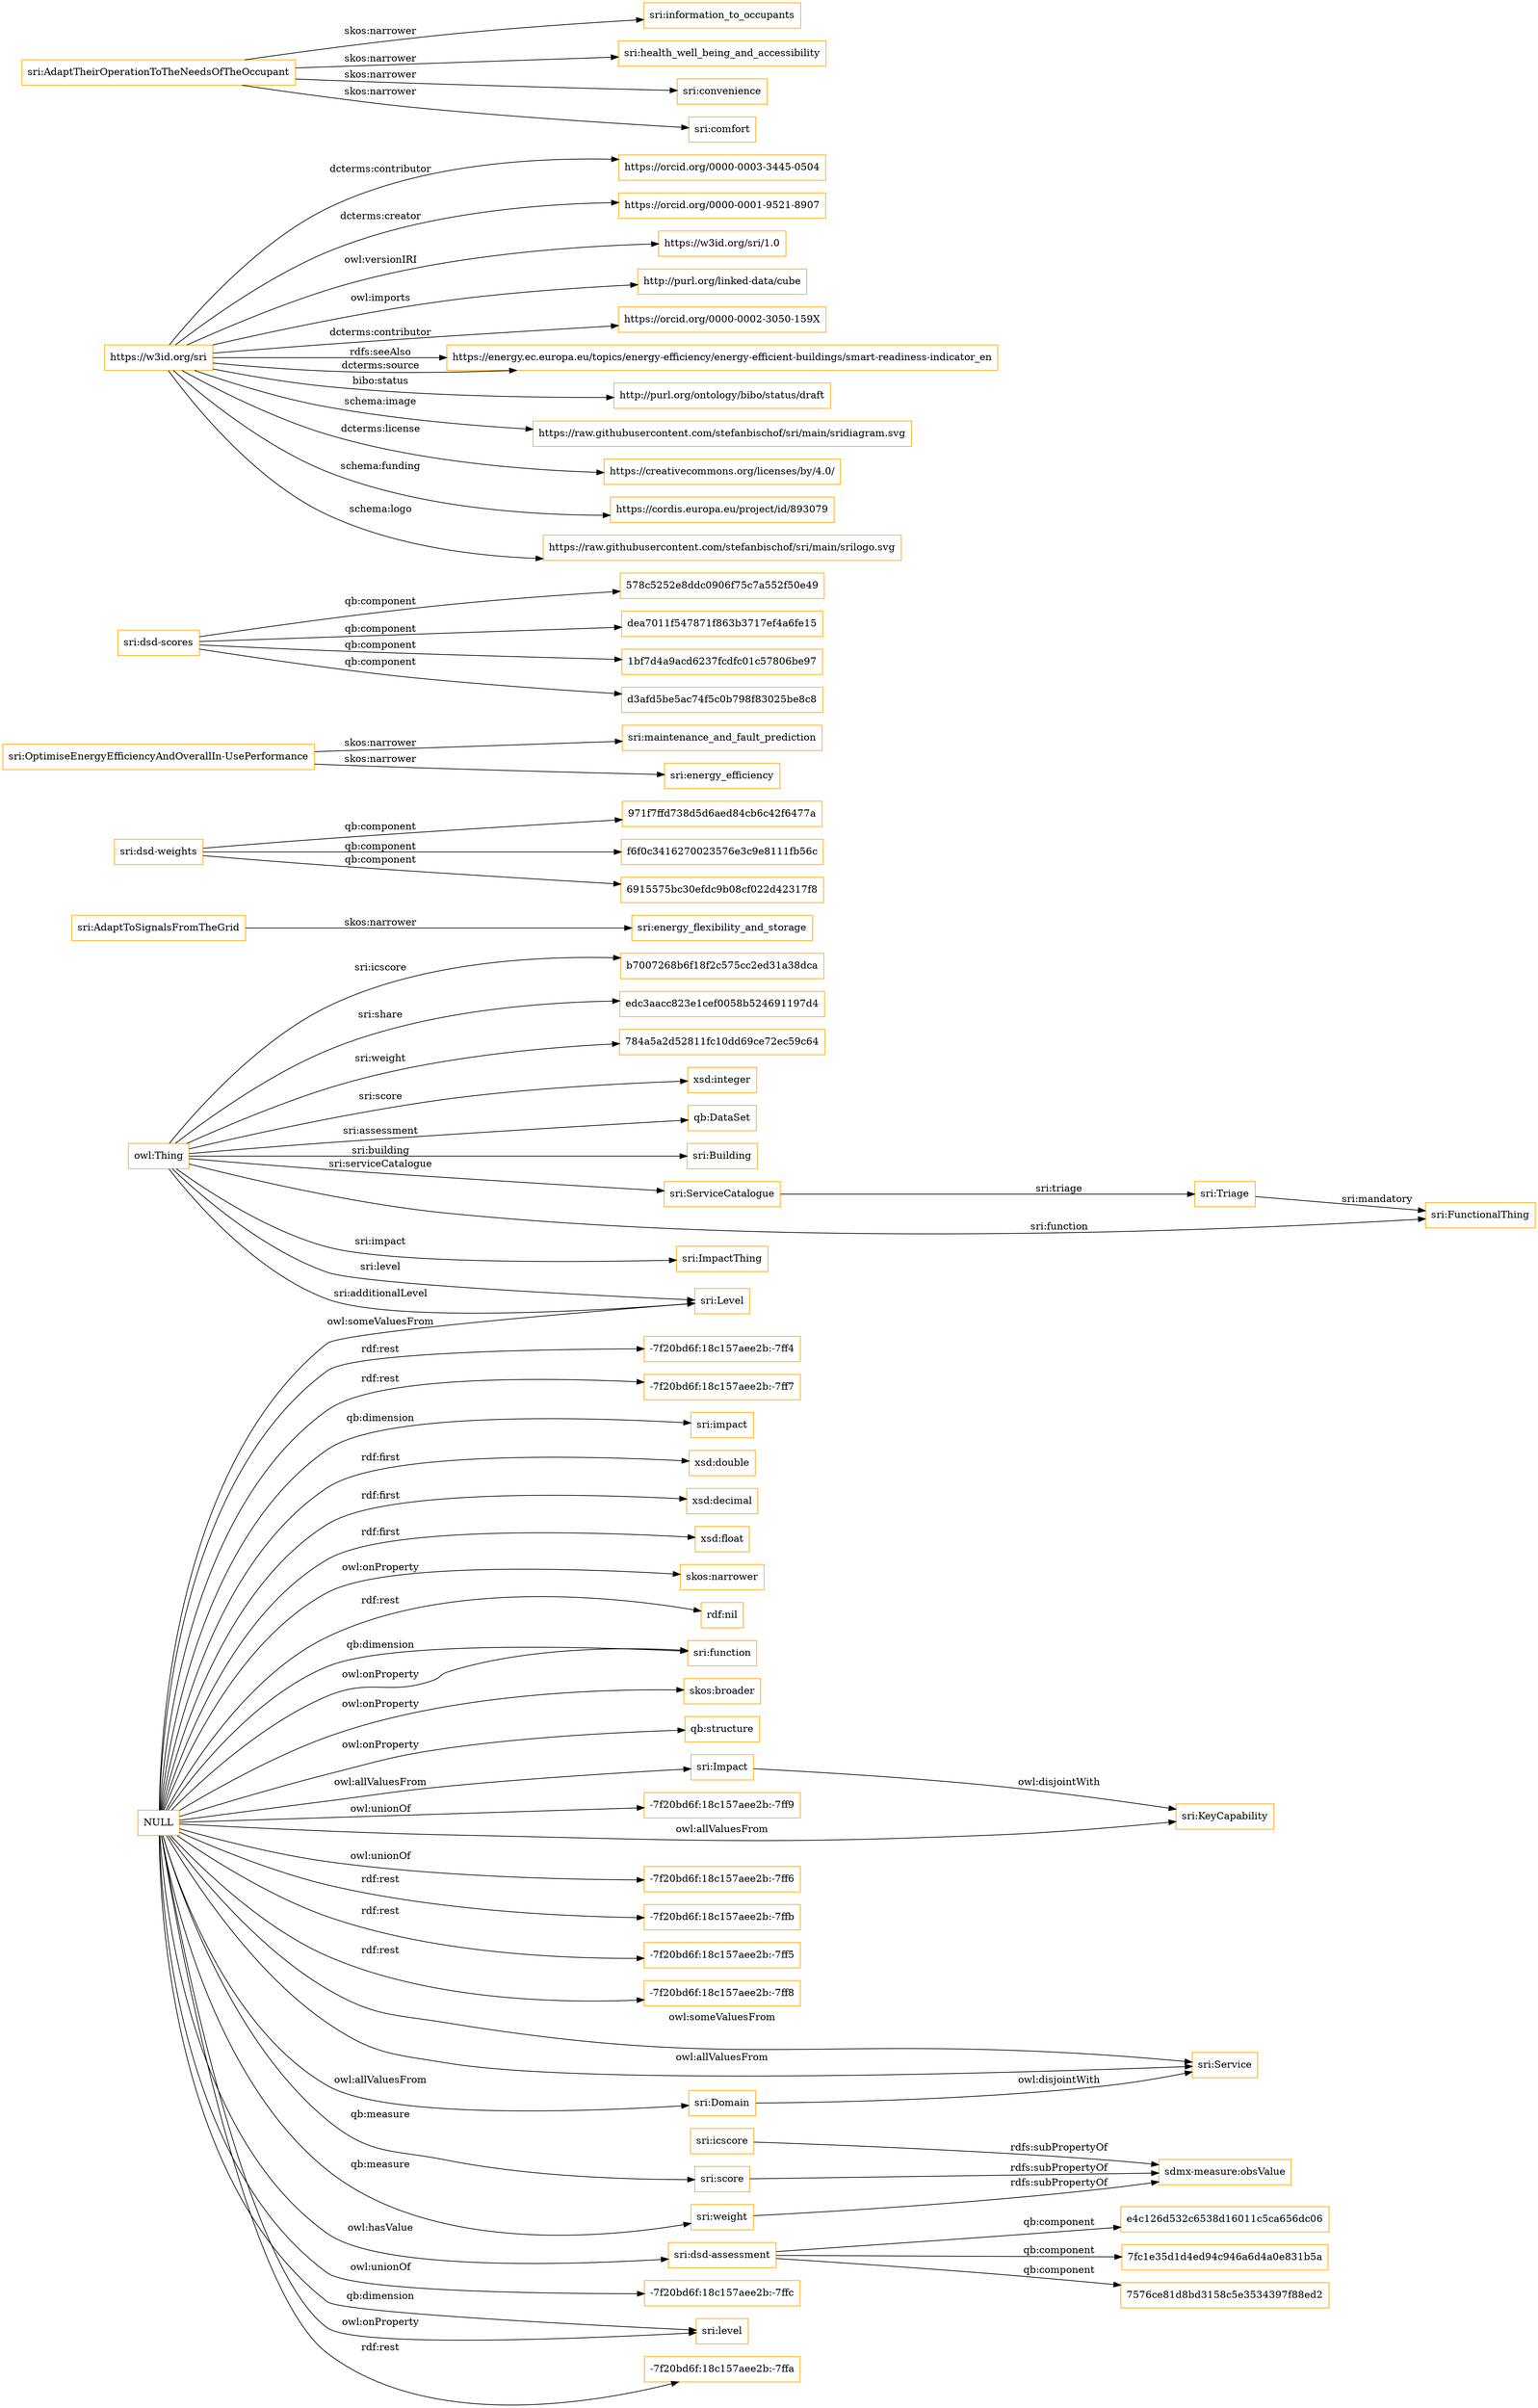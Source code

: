 digraph ar2dtool_diagram { 
rankdir=LR;
size="1501"
node [shape = rectangle, color="orange"]; "sri:Building" "sri:KeyCapability" "sri:Service" "sri:ServiceCatalogue" "sri:Impact" "sri:Domain" "sri:ImpactThing" "sri:FunctionalThing" "sri:Triage" "sri:Level" ; /*classes style*/
	"sri:AdaptToSignalsFromTheGrid" -> "sri:energy_flexibility_and_storage" [ label = "skos:narrower" ];
	"sri:weight" -> "sdmx-measure:obsValue" [ label = "rdfs:subPropertyOf" ];
	"sri:dsd-weights" -> "971f7ffd738d5d6aed84cb6c42f6477a" [ label = "qb:component" ];
	"sri:dsd-weights" -> "f6f0c3416270023576e3c9e8111fb56c" [ label = "qb:component" ];
	"sri:dsd-weights" -> "6915575bc30efdc9b08cf022d42317f8" [ label = "qb:component" ];
	"sri:OptimiseEnergyEfficiencyAndOverallIn-UsePerformance" -> "sri:maintenance_and_fault_prediction" [ label = "skos:narrower" ];
	"sri:OptimiseEnergyEfficiencyAndOverallIn-UsePerformance" -> "sri:energy_efficiency" [ label = "skos:narrower" ];
	"sri:icscore" -> "sdmx-measure:obsValue" [ label = "rdfs:subPropertyOf" ];
	"sri:dsd-scores" -> "578c5252e8ddc0906f75c7a552f50e49" [ label = "qb:component" ];
	"sri:dsd-scores" -> "dea7011f547871f863b3717ef4a6fe15" [ label = "qb:component" ];
	"sri:dsd-scores" -> "1bf7d4a9acd6237fcdfc01c57806be97" [ label = "qb:component" ];
	"sri:dsd-scores" -> "d3afd5be5ac74f5c0b798f83025be8c8" [ label = "qb:component" ];
	"sri:Impact" -> "sri:KeyCapability" [ label = "owl:disjointWith" ];
	"https://w3id.org/sri" -> "https://orcid.org/0000-0003-3445-0504" [ label = "dcterms:contributor" ];
	"https://w3id.org/sri" -> "https://orcid.org/0000-0001-9521-8907" [ label = "dcterms:creator" ];
	"https://w3id.org/sri" -> "https://w3id.org/sri/1.0" [ label = "owl:versionIRI" ];
	"https://w3id.org/sri" -> "http://purl.org/linked-data/cube" [ label = "owl:imports" ];
	"https://w3id.org/sri" -> "https://orcid.org/0000-0002-3050-159X" [ label = "dcterms:contributor" ];
	"https://w3id.org/sri" -> "https://energy.ec.europa.eu/topics/energy-efficiency/energy-efficient-buildings/smart-readiness-indicator_en" [ label = "rdfs:seeAlso" ];
	"https://w3id.org/sri" -> "http://purl.org/ontology/bibo/status/draft" [ label = "bibo:status" ];
	"https://w3id.org/sri" -> "https://raw.githubusercontent.com/stefanbischof/sri/main/sridiagram.svg" [ label = "schema:image" ];
	"https://w3id.org/sri" -> "https://energy.ec.europa.eu/topics/energy-efficiency/energy-efficient-buildings/smart-readiness-indicator_en" [ label = "dcterms:source" ];
	"https://w3id.org/sri" -> "https://creativecommons.org/licenses/by/4.0/" [ label = "dcterms:license" ];
	"https://w3id.org/sri" -> "https://cordis.europa.eu/project/id/893079" [ label = "schema:funding" ];
	"https://w3id.org/sri" -> "https://raw.githubusercontent.com/stefanbischof/sri/main/srilogo.svg" [ label = "schema:logo" ];
	"sri:AdaptTheirOperationToTheNeedsOfTheOccupant" -> "sri:information_to_occupants" [ label = "skos:narrower" ];
	"sri:AdaptTheirOperationToTheNeedsOfTheOccupant" -> "sri:health_well_being_and_accessibility" [ label = "skos:narrower" ];
	"sri:AdaptTheirOperationToTheNeedsOfTheOccupant" -> "sri:convenience" [ label = "skos:narrower" ];
	"sri:AdaptTheirOperationToTheNeedsOfTheOccupant" -> "sri:comfort" [ label = "skos:narrower" ];
	"sri:Domain" -> "sri:Service" [ label = "owl:disjointWith" ];
	"sri:dsd-assessment" -> "7576ce81d8bd3158c5e3534397f88ed2" [ label = "qb:component" ];
	"sri:dsd-assessment" -> "e4c126d532c6538d16011c5ca656dc06" [ label = "qb:component" ];
	"sri:dsd-assessment" -> "7fc1e35d1d4ed94c946a6d4a0e831b5a" [ label = "qb:component" ];
	"sri:score" -> "sdmx-measure:obsValue" [ label = "rdfs:subPropertyOf" ];
	"NULL" -> "sri:Service" [ label = "owl:someValuesFrom" ];
	"NULL" -> "sri:dsd-assessment" [ label = "owl:hasValue" ];
	"NULL" -> "sri:weight" [ label = "qb:measure" ];
	"NULL" -> "-7f20bd6f:18c157aee2b:-7ffc" [ label = "owl:unionOf" ];
	"NULL" -> "sri:Domain" [ label = "owl:allValuesFrom" ];
	"NULL" -> "sri:level" [ label = "qb:dimension" ];
	"NULL" -> "-7f20bd6f:18c157aee2b:-7ffa" [ label = "rdf:rest" ];
	"NULL" -> "-7f20bd6f:18c157aee2b:-7ff4" [ label = "rdf:rest" ];
	"NULL" -> "-7f20bd6f:18c157aee2b:-7ff7" [ label = "rdf:rest" ];
	"NULL" -> "sri:Level" [ label = "owl:someValuesFrom" ];
	"NULL" -> "sri:impact" [ label = "qb:dimension" ];
	"NULL" -> "xsd:double" [ label = "rdf:first" ];
	"NULL" -> "xsd:decimal" [ label = "rdf:first" ];
	"NULL" -> "sri:score" [ label = "qb:measure" ];
	"NULL" -> "sri:Service" [ label = "owl:allValuesFrom" ];
	"NULL" -> "sri:Impact" [ label = "owl:allValuesFrom" ];
	"NULL" -> "xsd:float" [ label = "rdf:first" ];
	"NULL" -> "skos:narrower" [ label = "owl:onProperty" ];
	"NULL" -> "rdf:nil" [ label = "rdf:rest" ];
	"NULL" -> "sri:level" [ label = "owl:onProperty" ];
	"NULL" -> "sri:function" [ label = "qb:dimension" ];
	"NULL" -> "skos:broader" [ label = "owl:onProperty" ];
	"NULL" -> "sri:KeyCapability" [ label = "owl:allValuesFrom" ];
	"NULL" -> "qb:structure" [ label = "owl:onProperty" ];
	"NULL" -> "-7f20bd6f:18c157aee2b:-7ff9" [ label = "owl:unionOf" ];
	"NULL" -> "sri:function" [ label = "owl:onProperty" ];
	"NULL" -> "-7f20bd6f:18c157aee2b:-7ff6" [ label = "owl:unionOf" ];
	"NULL" -> "-7f20bd6f:18c157aee2b:-7ffb" [ label = "rdf:rest" ];
	"NULL" -> "-7f20bd6f:18c157aee2b:-7ff5" [ label = "rdf:rest" ];
	"NULL" -> "-7f20bd6f:18c157aee2b:-7ff8" [ label = "rdf:rest" ];
	"sri:ServiceCatalogue" -> "sri:Triage" [ label = "sri:triage" ];
	"owl:Thing" -> "b7007268b6f18f2c575cc2ed31a38dca" [ label = "sri:icscore" ];
	"owl:Thing" -> "sri:Building" [ label = "sri:building" ];
	"owl:Thing" -> "edc3aacc823e1cef0058b524691197d4" [ label = "sri:share" ];
	"owl:Thing" -> "sri:Level" [ label = "sri:level" ];
	"owl:Thing" -> "sri:ImpactThing" [ label = "sri:impact" ];
	"sri:Triage" -> "sri:FunctionalThing" [ label = "sri:mandatory" ];
	"owl:Thing" -> "784a5a2d52811fc10dd69ce72ec59c64" [ label = "sri:weight" ];
	"owl:Thing" -> "sri:Level" [ label = "sri:additionalLevel" ];
	"owl:Thing" -> "xsd:integer" [ label = "sri:score" ];
	"owl:Thing" -> "qb:DataSet" [ label = "sri:assessment" ];
	"owl:Thing" -> "sri:ServiceCatalogue" [ label = "sri:serviceCatalogue" ];
	"owl:Thing" -> "sri:FunctionalThing" [ label = "sri:function" ];

}
